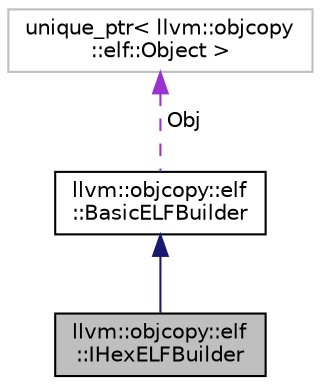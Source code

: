 digraph "llvm::objcopy::elf::IHexELFBuilder"
{
 // LATEX_PDF_SIZE
  bgcolor="transparent";
  edge [fontname="Helvetica",fontsize="10",labelfontname="Helvetica",labelfontsize="10"];
  node [fontname="Helvetica",fontsize="10",shape=record];
  Node1 [label="llvm::objcopy::elf\l::IHexELFBuilder",height=0.2,width=0.4,color="black", fillcolor="grey75", style="filled", fontcolor="black",tooltip=" "];
  Node2 -> Node1 [dir="back",color="midnightblue",fontsize="10",style="solid",fontname="Helvetica"];
  Node2 [label="llvm::objcopy::elf\l::BasicELFBuilder",height=0.2,width=0.4,color="black",URL="$classllvm_1_1objcopy_1_1elf_1_1BasicELFBuilder.html",tooltip=" "];
  Node3 -> Node2 [dir="back",color="darkorchid3",fontsize="10",style="dashed",label=" Obj" ,fontname="Helvetica"];
  Node3 [label="unique_ptr\< llvm::objcopy\l::elf::Object \>",height=0.2,width=0.4,color="grey75",tooltip=" "];
}

